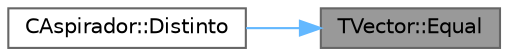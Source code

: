 digraph "TVector::Equal"
{
 // LATEX_PDF_SIZE
  bgcolor="transparent";
  edge [fontname=Helvetica,fontsize=10,labelfontname=Helvetica,labelfontsize=10];
  node [fontname=Helvetica,fontsize=10,shape=box,height=0.2,width=0.4];
  rankdir="RL";
  Node1 [id="Node000001",label="TVector::Equal",height=0.2,width=0.4,color="gray40", fillcolor="grey60", style="filled", fontcolor="black",tooltip="Verifica se dois vetores-conjunto são iguais."];
  Node1 -> Node2 [id="edge2_Node000001_Node000002",dir="back",color="steelblue1",style="solid",tooltip=" "];
  Node2 [id="Node000002",label="CAspirador::Distinto",height=0.2,width=0.4,color="grey40", fillcolor="white", style="filled",URL="$classCAspirador.html#a9279c18880569e58bc26932979d58058",tooltip="Verifica se o estado actual distinto do fornecido."];
}
